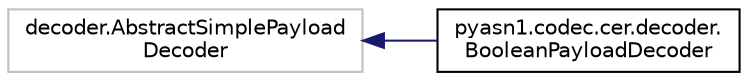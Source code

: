 digraph "Graphical Class Hierarchy"
{
 // LATEX_PDF_SIZE
  edge [fontname="Helvetica",fontsize="10",labelfontname="Helvetica",labelfontsize="10"];
  node [fontname="Helvetica",fontsize="10",shape=record];
  rankdir="LR";
  Node1612 [label="decoder.AbstractSimplePayload\lDecoder",height=0.2,width=0.4,color="grey75", fillcolor="white", style="filled",tooltip=" "];
  Node1612 -> Node0 [dir="back",color="midnightblue",fontsize="10",style="solid",fontname="Helvetica"];
  Node0 [label="pyasn1.codec.cer.decoder.\lBooleanPayloadDecoder",height=0.2,width=0.4,color="black", fillcolor="white", style="filled",URL="$classpyasn1_1_1codec_1_1cer_1_1decoder_1_1BooleanPayloadDecoder.html",tooltip=" "];
}
